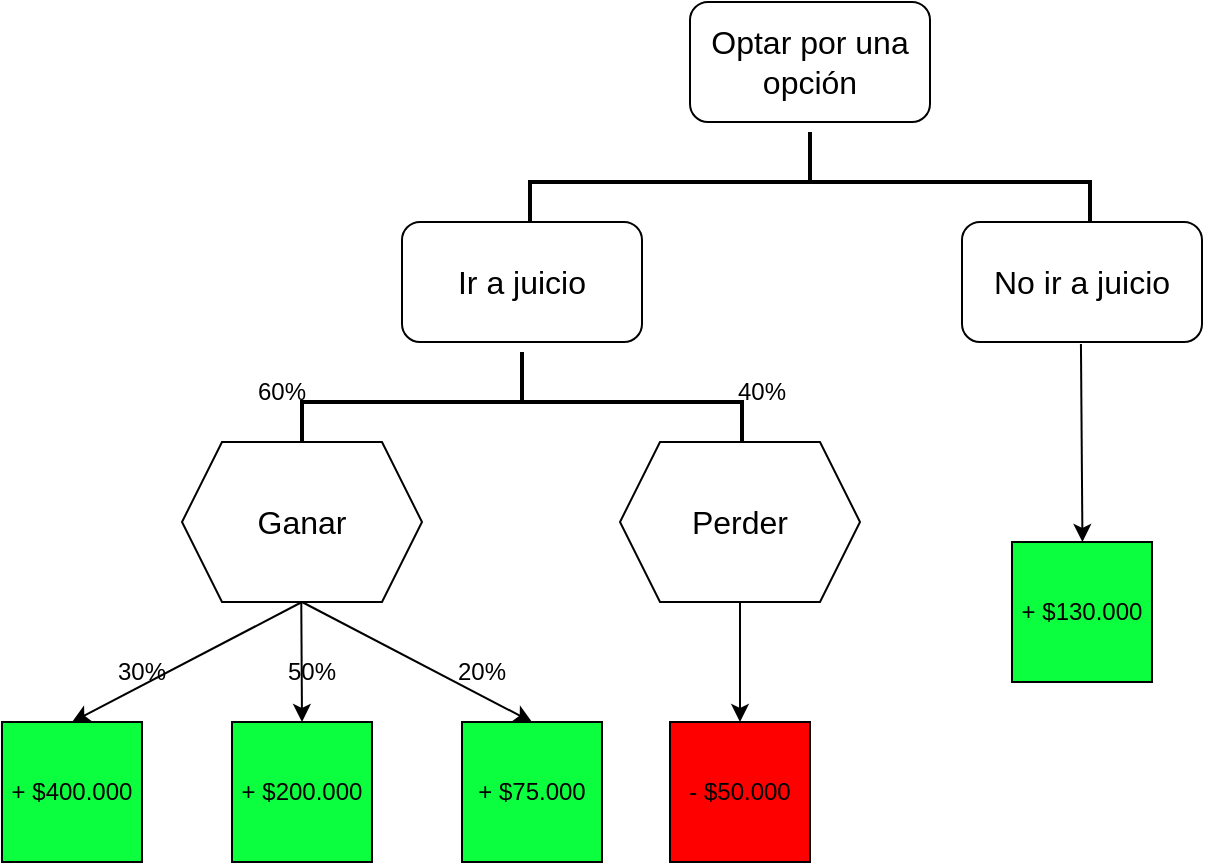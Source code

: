 <mxfile>
    <diagram id="EWZUwlFazNX1OSFzn8-w" name="Página-1">
        <mxGraphModel dx="479" dy="271" grid="1" gridSize="10" guides="1" tooltips="1" connect="1" arrows="1" fold="1" page="1" pageScale="1" pageWidth="827" pageHeight="1169" math="0" shadow="0">
            <root>
                <mxCell id="0"/>
                <mxCell id="1" parent="0"/>
                <mxCell id="2" value="&lt;font size=&quot;3&quot;&gt;Optar por una opción&lt;/font&gt;" style="rounded=1;whiteSpace=wrap;html=1;" vertex="1" parent="1">
                    <mxGeometry x="354" y="50" width="120" height="60" as="geometry"/>
                </mxCell>
                <mxCell id="3" value="" style="strokeWidth=2;html=1;shape=mxgraph.flowchart.annotation_2;align=left;labelPosition=right;pointerEvents=1;rotation=90;" vertex="1" parent="1">
                    <mxGeometry x="389" width="50" height="280" as="geometry"/>
                </mxCell>
                <mxCell id="4" value="&lt;font size=&quot;3&quot;&gt;Ir a juicio&lt;/font&gt;" style="rounded=1;whiteSpace=wrap;html=1;" vertex="1" parent="1">
                    <mxGeometry x="210" y="160" width="120" height="60" as="geometry"/>
                </mxCell>
                <mxCell id="5" value="&lt;font size=&quot;3&quot;&gt;No ir a juicio&lt;/font&gt;" style="rounded=1;whiteSpace=wrap;html=1;" vertex="1" parent="1">
                    <mxGeometry x="490" y="160" width="120" height="60" as="geometry"/>
                </mxCell>
                <mxCell id="6" value="" style="endArrow=classic;html=1;exitX=0.577;exitY=1.017;exitDx=0;exitDy=0;exitPerimeter=0;" edge="1" parent="1">
                    <mxGeometry width="50" height="50" relative="1" as="geometry">
                        <mxPoint x="549.47" y="221.02" as="sourcePoint"/>
                        <mxPoint x="550.23" y="320" as="targetPoint"/>
                    </mxGeometry>
                </mxCell>
                <mxCell id="7" value="+ $130.000" style="whiteSpace=wrap;html=1;aspect=fixed;fillColor=#0CFF3E;" vertex="1" parent="1">
                    <mxGeometry x="515" y="320" width="70" height="70" as="geometry"/>
                </mxCell>
                <mxCell id="8" value="" style="strokeWidth=2;html=1;shape=mxgraph.flowchart.annotation_2;align=left;labelPosition=right;pointerEvents=1;rotation=90;" vertex="1" parent="1">
                    <mxGeometry x="245" y="140" width="50" height="220" as="geometry"/>
                </mxCell>
                <mxCell id="10" value="&lt;font size=&quot;3&quot;&gt;Ganar&lt;/font&gt;" style="shape=hexagon;perimeter=hexagonPerimeter2;whiteSpace=wrap;html=1;fixedSize=1;" vertex="1" parent="1">
                    <mxGeometry x="100" y="270" width="120" height="80" as="geometry"/>
                </mxCell>
                <mxCell id="11" value="&lt;font style=&quot;font-size: 16px;&quot;&gt;Perder&lt;/font&gt;" style="shape=hexagon;perimeter=hexagonPerimeter2;whiteSpace=wrap;html=1;fixedSize=1;" vertex="1" parent="1">
                    <mxGeometry x="319" y="270" width="120" height="80" as="geometry"/>
                </mxCell>
                <mxCell id="12" value="" style="endArrow=classic;html=1;entryX=0.5;entryY=0;entryDx=0;entryDy=0;" edge="1" parent="1" target="16">
                    <mxGeometry width="50" height="50" relative="1" as="geometry">
                        <mxPoint x="160" y="350" as="sourcePoint"/>
                        <mxPoint x="80" y="410" as="targetPoint"/>
                    </mxGeometry>
                </mxCell>
                <mxCell id="13" value="60%" style="text;html=1;align=center;verticalAlign=middle;whiteSpace=wrap;rounded=0;" vertex="1" parent="1">
                    <mxGeometry x="120" y="230" width="60" height="30" as="geometry"/>
                </mxCell>
                <mxCell id="14" value="40%" style="text;html=1;align=center;verticalAlign=middle;whiteSpace=wrap;rounded=0;" vertex="1" parent="1">
                    <mxGeometry x="360" y="230" width="60" height="30" as="geometry"/>
                </mxCell>
                <mxCell id="15" value="30%" style="text;html=1;align=center;verticalAlign=middle;whiteSpace=wrap;rounded=0;" vertex="1" parent="1">
                    <mxGeometry x="50" y="370" width="60" height="30" as="geometry"/>
                </mxCell>
                <mxCell id="16" value="+ $400.000" style="whiteSpace=wrap;html=1;aspect=fixed;fillColor=#0CFF3E;" vertex="1" parent="1">
                    <mxGeometry x="10" y="410" width="70" height="70" as="geometry"/>
                </mxCell>
                <mxCell id="17" value="" style="endArrow=classic;html=1;entryX=0.5;entryY=0;entryDx=0;entryDy=0;" edge="1" parent="1" target="18">
                    <mxGeometry width="50" height="50" relative="1" as="geometry">
                        <mxPoint x="159.64" y="350" as="sourcePoint"/>
                        <mxPoint x="160" y="390" as="targetPoint"/>
                    </mxGeometry>
                </mxCell>
                <mxCell id="18" value="+ $200.000" style="whiteSpace=wrap;html=1;aspect=fixed;fillColor=#0CFF3E;" vertex="1" parent="1">
                    <mxGeometry x="125" y="410" width="70" height="70" as="geometry"/>
                </mxCell>
                <mxCell id="19" value="50%" style="text;html=1;align=center;verticalAlign=middle;whiteSpace=wrap;rounded=0;" vertex="1" parent="1">
                    <mxGeometry x="135" y="370" width="60" height="30" as="geometry"/>
                </mxCell>
                <mxCell id="20" value="" style="endArrow=classic;html=1;exitX=0.5;exitY=1;exitDx=0;exitDy=0;entryX=0.5;entryY=0;entryDx=0;entryDy=0;" edge="1" parent="1" source="10" target="21">
                    <mxGeometry width="50" height="50" relative="1" as="geometry">
                        <mxPoint x="270" y="440" as="sourcePoint"/>
                        <mxPoint x="270" y="390" as="targetPoint"/>
                    </mxGeometry>
                </mxCell>
                <mxCell id="21" value="+ $75.000" style="whiteSpace=wrap;html=1;aspect=fixed;fillColor=#0CFF3E;" vertex="1" parent="1">
                    <mxGeometry x="240" y="410" width="70" height="70" as="geometry"/>
                </mxCell>
                <mxCell id="22" value="20%" style="text;html=1;align=center;verticalAlign=middle;whiteSpace=wrap;rounded=0;" vertex="1" parent="1">
                    <mxGeometry x="220" y="370" width="60" height="30" as="geometry"/>
                </mxCell>
                <mxCell id="24" value="- $50.000" style="whiteSpace=wrap;html=1;aspect=fixed;fillColor=#FF0000;" vertex="1" parent="1">
                    <mxGeometry x="344" y="410" width="70" height="70" as="geometry"/>
                </mxCell>
                <mxCell id="25" value="" style="endArrow=classic;html=1;entryX=0.5;entryY=0;entryDx=0;entryDy=0;exitX=0.5;exitY=1;exitDx=0;exitDy=0;" edge="1" parent="1" source="11" target="24">
                    <mxGeometry width="50" height="50" relative="1" as="geometry">
                        <mxPoint x="344" y="410" as="sourcePoint"/>
                        <mxPoint x="394" y="360" as="targetPoint"/>
                    </mxGeometry>
                </mxCell>
            </root>
        </mxGraphModel>
    </diagram>
</mxfile>